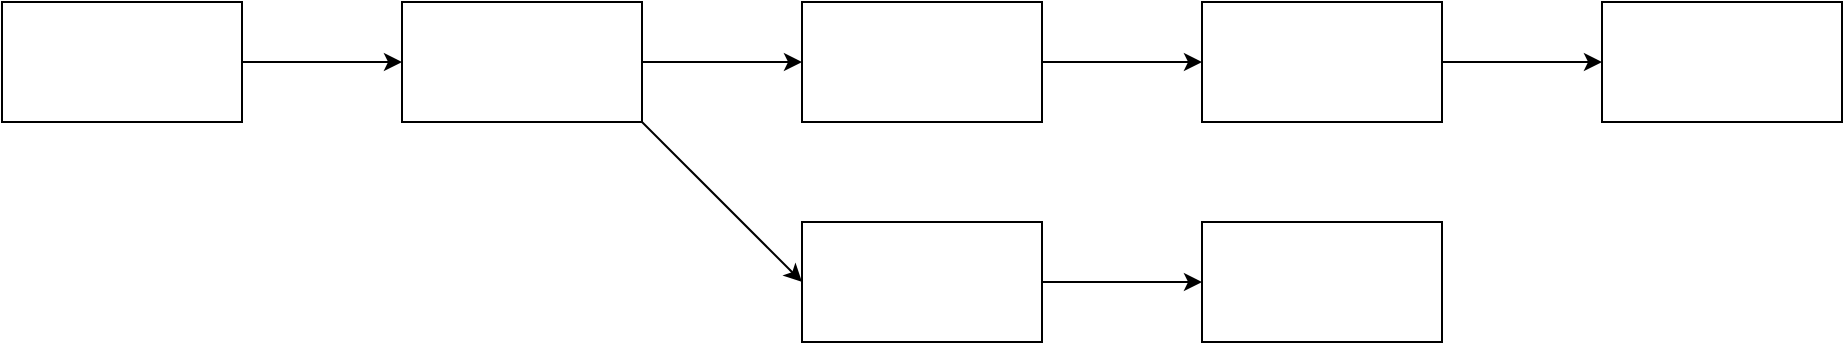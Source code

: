 <mxfile version="14.7.6" type="github">
  <diagram id="TVMZTbfCneLhh9I-Gff8" name="Page-1">
    <mxGraphModel dx="1036" dy="575" grid="1" gridSize="10" guides="1" tooltips="1" connect="1" arrows="1" fold="1" page="1" pageScale="1" pageWidth="827" pageHeight="1169" math="0" shadow="0">
      <root>
        <mxCell id="0" />
        <mxCell id="1" parent="0" />
        <mxCell id="Qc_HWr1h5RPqcJCrXAZu-3" value="" style="edgeStyle=orthogonalEdgeStyle;rounded=0;orthogonalLoop=1;jettySize=auto;html=1;" edge="1" parent="1" source="Qc_HWr1h5RPqcJCrXAZu-1" target="Qc_HWr1h5RPqcJCrXAZu-2">
          <mxGeometry relative="1" as="geometry" />
        </mxCell>
        <mxCell id="Qc_HWr1h5RPqcJCrXAZu-1" value="" style="rounded=0;whiteSpace=wrap;html=1;" vertex="1" parent="1">
          <mxGeometry x="90" y="160" width="120" height="60" as="geometry" />
        </mxCell>
        <mxCell id="Qc_HWr1h5RPqcJCrXAZu-8" value="" style="edgeStyle=orthogonalEdgeStyle;rounded=0;orthogonalLoop=1;jettySize=auto;html=1;" edge="1" parent="1" source="Qc_HWr1h5RPqcJCrXAZu-2" target="Qc_HWr1h5RPqcJCrXAZu-7">
          <mxGeometry relative="1" as="geometry" />
        </mxCell>
        <mxCell id="Qc_HWr1h5RPqcJCrXAZu-2" value="" style="rounded=0;whiteSpace=wrap;html=1;" vertex="1" parent="1">
          <mxGeometry x="290" y="160" width="120" height="60" as="geometry" />
        </mxCell>
        <mxCell id="Qc_HWr1h5RPqcJCrXAZu-6" value="" style="endArrow=classic;html=1;exitX=1;exitY=1;exitDx=0;exitDy=0;entryX=0;entryY=0.5;entryDx=0;entryDy=0;" edge="1" parent="1" source="Qc_HWr1h5RPqcJCrXAZu-2" target="Qc_HWr1h5RPqcJCrXAZu-10">
          <mxGeometry width="50" height="50" relative="1" as="geometry">
            <mxPoint x="390" y="320" as="sourcePoint" />
            <mxPoint x="480" y="300" as="targetPoint" />
          </mxGeometry>
        </mxCell>
        <mxCell id="Qc_HWr1h5RPqcJCrXAZu-12" value="" style="edgeStyle=orthogonalEdgeStyle;rounded=0;orthogonalLoop=1;jettySize=auto;html=1;" edge="1" parent="1" source="Qc_HWr1h5RPqcJCrXAZu-7" target="Qc_HWr1h5RPqcJCrXAZu-11">
          <mxGeometry relative="1" as="geometry" />
        </mxCell>
        <mxCell id="Qc_HWr1h5RPqcJCrXAZu-7" value="" style="rounded=0;whiteSpace=wrap;html=1;" vertex="1" parent="1">
          <mxGeometry x="490" y="160" width="120" height="60" as="geometry" />
        </mxCell>
        <mxCell id="Qc_HWr1h5RPqcJCrXAZu-14" value="" style="edgeStyle=orthogonalEdgeStyle;rounded=0;orthogonalLoop=1;jettySize=auto;html=1;" edge="1" parent="1" source="Qc_HWr1h5RPqcJCrXAZu-10" target="Qc_HWr1h5RPqcJCrXAZu-13">
          <mxGeometry relative="1" as="geometry" />
        </mxCell>
        <mxCell id="Qc_HWr1h5RPqcJCrXAZu-10" value="" style="rounded=0;whiteSpace=wrap;html=1;" vertex="1" parent="1">
          <mxGeometry x="490" y="270" width="120" height="60" as="geometry" />
        </mxCell>
        <mxCell id="Qc_HWr1h5RPqcJCrXAZu-16" value="" style="edgeStyle=orthogonalEdgeStyle;rounded=0;orthogonalLoop=1;jettySize=auto;html=1;" edge="1" parent="1" source="Qc_HWr1h5RPqcJCrXAZu-11" target="Qc_HWr1h5RPqcJCrXAZu-15">
          <mxGeometry relative="1" as="geometry" />
        </mxCell>
        <mxCell id="Qc_HWr1h5RPqcJCrXAZu-11" value="" style="rounded=0;whiteSpace=wrap;html=1;" vertex="1" parent="1">
          <mxGeometry x="690" y="160" width="120" height="60" as="geometry" />
        </mxCell>
        <mxCell id="Qc_HWr1h5RPqcJCrXAZu-13" value="" style="rounded=0;whiteSpace=wrap;html=1;" vertex="1" parent="1">
          <mxGeometry x="690" y="270" width="120" height="60" as="geometry" />
        </mxCell>
        <mxCell id="Qc_HWr1h5RPqcJCrXAZu-15" value="" style="rounded=0;whiteSpace=wrap;html=1;" vertex="1" parent="1">
          <mxGeometry x="890" y="160" width="120" height="60" as="geometry" />
        </mxCell>
      </root>
    </mxGraphModel>
  </diagram>
</mxfile>
